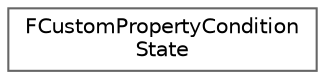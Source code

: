 digraph "Graphical Class Hierarchy"
{
 // INTERACTIVE_SVG=YES
 // LATEX_PDF_SIZE
  bgcolor="transparent";
  edge [fontname=Helvetica,fontsize=10,labelfontname=Helvetica,labelfontsize=10];
  node [fontname=Helvetica,fontsize=10,shape=box,height=0.2,width=0.4];
  rankdir="LR";
  Node0 [id="Node000000",label="FCustomPropertyCondition\lState",height=0.2,width=0.4,color="grey40", fillcolor="white", style="filled",URL="$df/dee/classFCustomPropertyConditionState.html",tooltip=" "];
}
